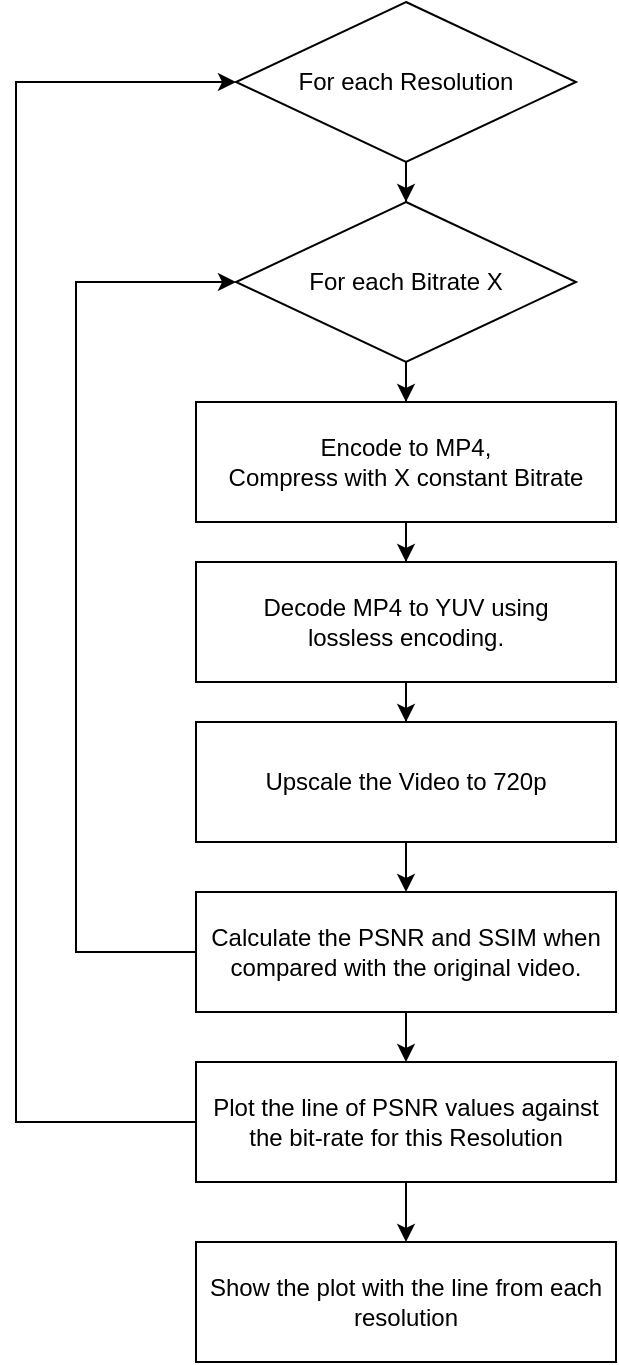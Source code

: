 <mxfile version="21.2.1" type="device">
  <diagram name="Page-1" id="LDrLN33ZzuPNRjuS2DR8">
    <mxGraphModel dx="1728" dy="916" grid="1" gridSize="10" guides="1" tooltips="1" connect="1" arrows="1" fold="1" page="1" pageScale="1" pageWidth="827" pageHeight="1169" math="0" shadow="0">
      <root>
        <mxCell id="0" />
        <mxCell id="1" parent="0" />
        <mxCell id="YTxeiIPZj4dqlU1nCbfO-5" style="edgeStyle=orthogonalEdgeStyle;rounded=0;orthogonalLoop=1;jettySize=auto;html=1;entryX=0.5;entryY=0;entryDx=0;entryDy=0;" edge="1" parent="1" source="YTxeiIPZj4dqlU1nCbfO-1" target="YTxeiIPZj4dqlU1nCbfO-2">
          <mxGeometry relative="1" as="geometry" />
        </mxCell>
        <mxCell id="YTxeiIPZj4dqlU1nCbfO-1" value="Encode to MP4,&lt;br&gt;Compress with X constant Bitrate" style="rounded=0;whiteSpace=wrap;html=1;" vertex="1" parent="1">
          <mxGeometry x="320" y="280" width="210" height="60" as="geometry" />
        </mxCell>
        <mxCell id="YTxeiIPZj4dqlU1nCbfO-6" style="edgeStyle=orthogonalEdgeStyle;rounded=0;orthogonalLoop=1;jettySize=auto;html=1;entryX=0.5;entryY=0;entryDx=0;entryDy=0;" edge="1" parent="1" source="YTxeiIPZj4dqlU1nCbfO-2" target="YTxeiIPZj4dqlU1nCbfO-3">
          <mxGeometry relative="1" as="geometry" />
        </mxCell>
        <mxCell id="YTxeiIPZj4dqlU1nCbfO-2" value="Decode MP4 to YUV using &lt;br&gt;lossless encoding." style="rounded=0;whiteSpace=wrap;html=1;" vertex="1" parent="1">
          <mxGeometry x="320" y="360" width="210" height="60" as="geometry" />
        </mxCell>
        <mxCell id="YTxeiIPZj4dqlU1nCbfO-7" style="edgeStyle=orthogonalEdgeStyle;rounded=0;orthogonalLoop=1;jettySize=auto;html=1;entryX=0.5;entryY=0;entryDx=0;entryDy=0;" edge="1" parent="1" source="YTxeiIPZj4dqlU1nCbfO-3" target="YTxeiIPZj4dqlU1nCbfO-4">
          <mxGeometry relative="1" as="geometry" />
        </mxCell>
        <mxCell id="YTxeiIPZj4dqlU1nCbfO-3" value="Upscale the Video to 720p" style="rounded=0;whiteSpace=wrap;html=1;" vertex="1" parent="1">
          <mxGeometry x="320" y="440" width="210" height="60" as="geometry" />
        </mxCell>
        <mxCell id="YTxeiIPZj4dqlU1nCbfO-11" style="edgeStyle=orthogonalEdgeStyle;rounded=0;orthogonalLoop=1;jettySize=auto;html=1;exitX=0.5;exitY=1;exitDx=0;exitDy=0;entryX=0.5;entryY=0;entryDx=0;entryDy=0;" edge="1" parent="1" source="YTxeiIPZj4dqlU1nCbfO-4" target="YTxeiIPZj4dqlU1nCbfO-12">
          <mxGeometry relative="1" as="geometry">
            <mxPoint x="373" y="660" as="targetPoint" />
            <Array as="points" />
          </mxGeometry>
        </mxCell>
        <mxCell id="YTxeiIPZj4dqlU1nCbfO-21" style="edgeStyle=orthogonalEdgeStyle;rounded=0;orthogonalLoop=1;jettySize=auto;html=1;entryX=0;entryY=0.5;entryDx=0;entryDy=0;exitX=0;exitY=0.25;exitDx=0;exitDy=0;" edge="1" parent="1" source="YTxeiIPZj4dqlU1nCbfO-4" target="YTxeiIPZj4dqlU1nCbfO-16">
          <mxGeometry relative="1" as="geometry">
            <mxPoint x="270" y="180" as="targetPoint" />
            <Array as="points">
              <mxPoint x="320" y="555" />
              <mxPoint x="260" y="555" />
              <mxPoint x="260" y="220" />
            </Array>
          </mxGeometry>
        </mxCell>
        <mxCell id="YTxeiIPZj4dqlU1nCbfO-22" style="edgeStyle=orthogonalEdgeStyle;rounded=0;orthogonalLoop=1;jettySize=auto;html=1;entryX=0;entryY=0.5;entryDx=0;entryDy=0;exitX=0;exitY=0.5;exitDx=0;exitDy=0;" edge="1" parent="1" source="YTxeiIPZj4dqlU1nCbfO-12" target="YTxeiIPZj4dqlU1nCbfO-15">
          <mxGeometry relative="1" as="geometry">
            <mxPoint x="210" y="80" as="targetPoint" />
            <Array as="points">
              <mxPoint x="230" y="640" />
              <mxPoint x="230" y="120" />
            </Array>
          </mxGeometry>
        </mxCell>
        <mxCell id="YTxeiIPZj4dqlU1nCbfO-4" value="Calculate the PSNR and SSIM when compared with the original video." style="rounded=0;whiteSpace=wrap;html=1;" vertex="1" parent="1">
          <mxGeometry x="320" y="525" width="210" height="60" as="geometry" />
        </mxCell>
        <mxCell id="YTxeiIPZj4dqlU1nCbfO-25" style="edgeStyle=orthogonalEdgeStyle;rounded=0;orthogonalLoop=1;jettySize=auto;html=1;entryX=0.5;entryY=0;entryDx=0;entryDy=0;" edge="1" parent="1" source="YTxeiIPZj4dqlU1nCbfO-12" target="YTxeiIPZj4dqlU1nCbfO-24">
          <mxGeometry relative="1" as="geometry" />
        </mxCell>
        <mxCell id="YTxeiIPZj4dqlU1nCbfO-12" value="Plot the line of PSNR values against the bit-rate for this Resolution" style="rounded=0;whiteSpace=wrap;html=1;" vertex="1" parent="1">
          <mxGeometry x="320" y="610" width="210" height="60" as="geometry" />
        </mxCell>
        <mxCell id="YTxeiIPZj4dqlU1nCbfO-20" style="edgeStyle=orthogonalEdgeStyle;rounded=0;orthogonalLoop=1;jettySize=auto;html=1;entryX=0.5;entryY=0;entryDx=0;entryDy=0;" edge="1" parent="1" source="YTxeiIPZj4dqlU1nCbfO-15" target="YTxeiIPZj4dqlU1nCbfO-16">
          <mxGeometry relative="1" as="geometry" />
        </mxCell>
        <mxCell id="YTxeiIPZj4dqlU1nCbfO-15" value="For each Resolution" style="rhombus;whiteSpace=wrap;html=1;" vertex="1" parent="1">
          <mxGeometry x="340" y="80" width="170" height="80" as="geometry" />
        </mxCell>
        <mxCell id="YTxeiIPZj4dqlU1nCbfO-19" style="edgeStyle=orthogonalEdgeStyle;rounded=0;orthogonalLoop=1;jettySize=auto;html=1;entryX=0.5;entryY=0;entryDx=0;entryDy=0;" edge="1" parent="1" source="YTxeiIPZj4dqlU1nCbfO-16" target="YTxeiIPZj4dqlU1nCbfO-1">
          <mxGeometry relative="1" as="geometry" />
        </mxCell>
        <mxCell id="YTxeiIPZj4dqlU1nCbfO-16" value="For each Bitrate X" style="rhombus;whiteSpace=wrap;html=1;" vertex="1" parent="1">
          <mxGeometry x="340" y="180" width="170" height="80" as="geometry" />
        </mxCell>
        <mxCell id="YTxeiIPZj4dqlU1nCbfO-24" value="Show the plot with the line from each resolution" style="rounded=0;whiteSpace=wrap;html=1;" vertex="1" parent="1">
          <mxGeometry x="320" y="700" width="210" height="60" as="geometry" />
        </mxCell>
      </root>
    </mxGraphModel>
  </diagram>
</mxfile>
